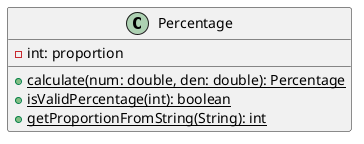 @startuml

class Percentage {
-int: proportion
+{static} calculate(num: double, den: double): Percentage
+{static} isValidPercentage(int): boolean
+{static} getProportionFromString(String): int
}

@enduml
